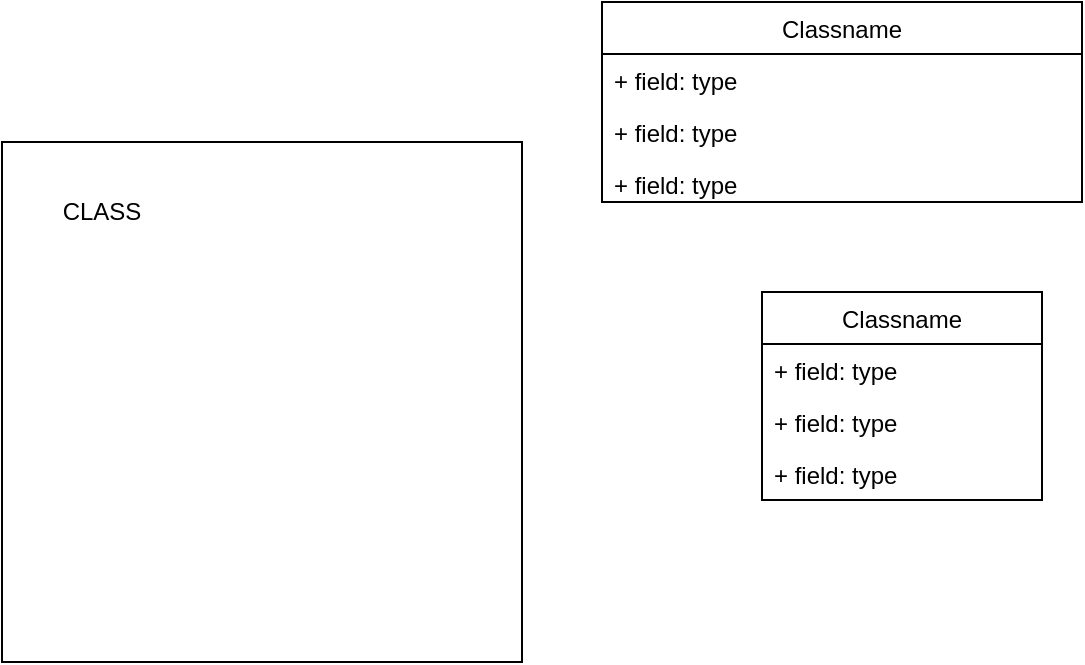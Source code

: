<mxfile version="17.4.5" type="github"><diagram id="BUbvTRDtXV6OovkgEegx" name="Page-1"><mxGraphModel dx="1422" dy="914" grid="1" gridSize="10" guides="1" tooltips="1" connect="1" arrows="1" fold="1" page="1" pageScale="1" pageWidth="827" pageHeight="1169" math="0" shadow="0"><root><mxCell id="0"/><mxCell id="1" parent="0"/><mxCell id="qBKW3fqk2PZEbc69SGQw-1" value="" style="whiteSpace=wrap;html=1;aspect=fixed;" parent="1" vertex="1"><mxGeometry x="190" y="250" width="260" height="260" as="geometry"/></mxCell><mxCell id="qBKW3fqk2PZEbc69SGQw-2" value="CLASS" style="text;html=1;strokeColor=none;fillColor=none;align=center;verticalAlign=middle;whiteSpace=wrap;rounded=0;" parent="1" vertex="1"><mxGeometry x="210" y="270" width="60" height="30" as="geometry"/></mxCell><mxCell id="qBKW3fqk2PZEbc69SGQw-3" value="Classname" style="swimlane;fontStyle=0;childLayout=stackLayout;horizontal=1;startSize=26;fillColor=none;horizontalStack=0;resizeParent=1;resizeParentMax=0;resizeLast=0;collapsible=1;marginBottom=0;" parent="1" vertex="1"><mxGeometry x="490" y="180" width="240" height="100" as="geometry"/></mxCell><mxCell id="qBKW3fqk2PZEbc69SGQw-4" value="+ field: type" style="text;strokeColor=none;fillColor=none;align=left;verticalAlign=top;spacingLeft=4;spacingRight=4;overflow=hidden;rotatable=0;points=[[0,0.5],[1,0.5]];portConstraint=eastwest;" parent="qBKW3fqk2PZEbc69SGQw-3" vertex="1"><mxGeometry y="26" width="240" height="26" as="geometry"/></mxCell><mxCell id="qBKW3fqk2PZEbc69SGQw-5" value="+ field: type" style="text;strokeColor=none;fillColor=none;align=left;verticalAlign=top;spacingLeft=4;spacingRight=4;overflow=hidden;rotatable=0;points=[[0,0.5],[1,0.5]];portConstraint=eastwest;" parent="qBKW3fqk2PZEbc69SGQw-3" vertex="1"><mxGeometry y="52" width="240" height="26" as="geometry"/></mxCell><mxCell id="qBKW3fqk2PZEbc69SGQw-6" value="+ field: type" style="text;strokeColor=none;fillColor=none;align=left;verticalAlign=top;spacingLeft=4;spacingRight=4;overflow=hidden;rotatable=0;points=[[0,0.5],[1,0.5]];portConstraint=eastwest;" parent="qBKW3fqk2PZEbc69SGQw-3" vertex="1"><mxGeometry y="78" width="240" height="22" as="geometry"/></mxCell><mxCell id="qBKW3fqk2PZEbc69SGQw-7" value="Classname" style="swimlane;fontStyle=0;childLayout=stackLayout;horizontal=1;startSize=26;fillColor=none;horizontalStack=0;resizeParent=1;resizeParentMax=0;resizeLast=0;collapsible=1;marginBottom=0;" parent="1" vertex="1"><mxGeometry x="570" y="325" width="140" height="104" as="geometry"/></mxCell><mxCell id="qBKW3fqk2PZEbc69SGQw-8" value="+ field: type" style="text;strokeColor=none;fillColor=none;align=left;verticalAlign=top;spacingLeft=4;spacingRight=4;overflow=hidden;rotatable=0;points=[[0,0.5],[1,0.5]];portConstraint=eastwest;" parent="qBKW3fqk2PZEbc69SGQw-7" vertex="1"><mxGeometry y="26" width="140" height="26" as="geometry"/></mxCell><mxCell id="qBKW3fqk2PZEbc69SGQw-9" value="+ field: type" style="text;strokeColor=none;fillColor=none;align=left;verticalAlign=top;spacingLeft=4;spacingRight=4;overflow=hidden;rotatable=0;points=[[0,0.5],[1,0.5]];portConstraint=eastwest;" parent="qBKW3fqk2PZEbc69SGQw-7" vertex="1"><mxGeometry y="52" width="140" height="26" as="geometry"/></mxCell><mxCell id="qBKW3fqk2PZEbc69SGQw-10" value="+ field: type" style="text;strokeColor=none;fillColor=none;align=left;verticalAlign=top;spacingLeft=4;spacingRight=4;overflow=hidden;rotatable=0;points=[[0,0.5],[1,0.5]];portConstraint=eastwest;" parent="qBKW3fqk2PZEbc69SGQw-7" vertex="1"><mxGeometry y="78" width="140" height="26" as="geometry"/></mxCell></root></mxGraphModel></diagram></mxfile>
